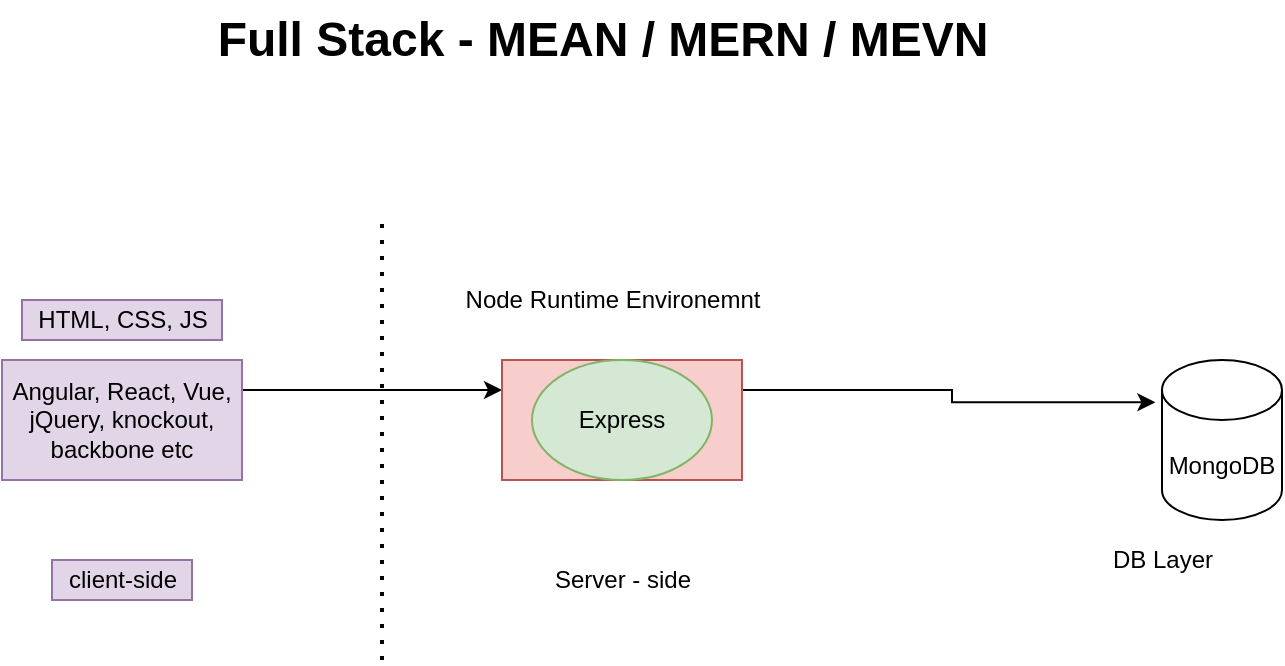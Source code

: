 <mxfile version="16.1.0" type="device" pages="4"><diagram id="4tUiTnThaG1Eezf7IMjV" name="Page-1"><mxGraphModel dx="834" dy="463" grid="1" gridSize="10" guides="1" tooltips="1" connect="1" arrows="1" fold="1" page="1" pageScale="1" pageWidth="850" pageHeight="1100" math="0" shadow="0"><root><mxCell id="0"/><mxCell id="1" parent="0"/><mxCell id="6ukbhnnpOnuMuzgGX5Lr-8" style="edgeStyle=orthogonalEdgeStyle;rounded=0;orthogonalLoop=1;jettySize=auto;html=1;exitX=1;exitY=0.25;exitDx=0;exitDy=0;entryX=0;entryY=0.25;entryDx=0;entryDy=0;" parent="1" source="6ukbhnnpOnuMuzgGX5Lr-1" target="6ukbhnnpOnuMuzgGX5Lr-3" edge="1"><mxGeometry relative="1" as="geometry"/></mxCell><mxCell id="6ukbhnnpOnuMuzgGX5Lr-1" value="Angular, React, Vue, jQuery, knockout, backbone etc" style="rounded=0;whiteSpace=wrap;html=1;fillColor=#e1d5e7;strokeColor=#9673a6;" parent="1" vertex="1"><mxGeometry x="120" y="240" width="120" height="60" as="geometry"/></mxCell><mxCell id="6ukbhnnpOnuMuzgGX5Lr-2" value="client-side" style="text;html=1;align=center;verticalAlign=middle;resizable=0;points=[];autosize=1;strokeColor=#9673a6;fillColor=#e1d5e7;" parent="1" vertex="1"><mxGeometry x="145" y="340" width="70" height="20" as="geometry"/></mxCell><mxCell id="6ukbhnnpOnuMuzgGX5Lr-11" style="edgeStyle=orthogonalEdgeStyle;rounded=0;orthogonalLoop=1;jettySize=auto;html=1;exitX=1;exitY=0.25;exitDx=0;exitDy=0;entryX=-0.055;entryY=0.264;entryDx=0;entryDy=0;entryPerimeter=0;" parent="1" source="6ukbhnnpOnuMuzgGX5Lr-3" target="6ukbhnnpOnuMuzgGX5Lr-5" edge="1"><mxGeometry relative="1" as="geometry"/></mxCell><mxCell id="6ukbhnnpOnuMuzgGX5Lr-3" value="" style="rounded=0;whiteSpace=wrap;html=1;fillColor=#f8cecc;strokeColor=#b85450;" parent="1" vertex="1"><mxGeometry x="370" y="240" width="120" height="60" as="geometry"/></mxCell><mxCell id="6ukbhnnpOnuMuzgGX5Lr-4" value="Server - side" style="text;html=1;align=center;verticalAlign=middle;resizable=0;points=[];autosize=1;strokeColor=none;fillColor=none;" parent="1" vertex="1"><mxGeometry x="390" y="340" width="80" height="20" as="geometry"/></mxCell><mxCell id="6ukbhnnpOnuMuzgGX5Lr-5" value="MongoDB" style="shape=cylinder3;whiteSpace=wrap;html=1;boundedLbl=1;backgroundOutline=1;size=15;" parent="1" vertex="1"><mxGeometry x="700" y="240" width="60" height="80" as="geometry"/></mxCell><mxCell id="6ukbhnnpOnuMuzgGX5Lr-6" value="DB Layer" style="text;html=1;align=center;verticalAlign=middle;resizable=0;points=[];autosize=1;strokeColor=none;fillColor=none;" parent="1" vertex="1"><mxGeometry x="665" y="330" width="70" height="20" as="geometry"/></mxCell><mxCell id="6ukbhnnpOnuMuzgGX5Lr-7" value="HTML, CSS, JS" style="text;html=1;align=center;verticalAlign=middle;resizable=0;points=[];autosize=1;strokeColor=#9673a6;fillColor=#e1d5e7;" parent="1" vertex="1"><mxGeometry x="130" y="210" width="100" height="20" as="geometry"/></mxCell><mxCell id="6ukbhnnpOnuMuzgGX5Lr-9" value="Node Runtime Environemnt" style="text;html=1;align=center;verticalAlign=middle;resizable=0;points=[];autosize=1;strokeColor=none;fillColor=none;" parent="1" vertex="1"><mxGeometry x="345" y="200" width="160" height="20" as="geometry"/></mxCell><mxCell id="6ukbhnnpOnuMuzgGX5Lr-10" value="Express" style="ellipse;whiteSpace=wrap;html=1;fillColor=#d5e8d4;strokeColor=#82b366;" parent="1" vertex="1"><mxGeometry x="385" y="240" width="90" height="60" as="geometry"/></mxCell><mxCell id="6ukbhnnpOnuMuzgGX5Lr-12" value="" style="endArrow=none;dashed=1;html=1;dashPattern=1 3;strokeWidth=2;rounded=0;" parent="1" edge="1"><mxGeometry width="50" height="50" relative="1" as="geometry"><mxPoint x="310" y="390" as="sourcePoint"/><mxPoint x="310" y="170" as="targetPoint"/></mxGeometry></mxCell><mxCell id="6ukbhnnpOnuMuzgGX5Lr-13" value="Full Stack - MEAN / MERN / MEVN" style="text;strokeColor=none;fillColor=none;html=1;fontSize=24;fontStyle=1;verticalAlign=middle;align=center;" parent="1" vertex="1"><mxGeometry x="370" y="60" width="100" height="40" as="geometry"/></mxCell></root></mxGraphModel></diagram><diagram id="3csXzEMiQ7FO7hLf_qb0" name="Page-2"><mxGraphModel dx="1858" dy="559" grid="1" gridSize="10" guides="1" tooltips="1" connect="1" arrows="1" fold="1" page="1" pageScale="1" pageWidth="850" pageHeight="1100" math="0" shadow="0"><root><mxCell id="StqQBRqx3hn1AIzPnx_O-0"/><mxCell id="StqQBRqx3hn1AIzPnx_O-1" parent="StqQBRqx3hn1AIzPnx_O-0"/><mxCell id="StqQBRqx3hn1AIzPnx_O-4" value="" style="edgeStyle=orthogonalEdgeStyle;rounded=0;orthogonalLoop=1;jettySize=auto;html=1;startArrow=none;" edge="1" parent="StqQBRqx3hn1AIzPnx_O-1" source="StqQBRqx3hn1AIzPnx_O-7" target="StqQBRqx3hn1AIzPnx_O-3"><mxGeometry relative="1" as="geometry"/></mxCell><mxCell id="StqQBRqx3hn1AIzPnx_O-2" value="TypeScript" style="rounded=0;whiteSpace=wrap;html=1;" vertex="1" parent="StqQBRqx3hn1AIzPnx_O-1"><mxGeometry x="-750" y="190" width="120" height="60" as="geometry"/></mxCell><mxCell id="StqQBRqx3hn1AIzPnx_O-6" value="" style="edgeStyle=orthogonalEdgeStyle;rounded=0;orthogonalLoop=1;jettySize=auto;html=1;" edge="1" parent="StqQBRqx3hn1AIzPnx_O-1" source="StqQBRqx3hn1AIzPnx_O-3" target="StqQBRqx3hn1AIzPnx_O-5"><mxGeometry relative="1" as="geometry"/></mxCell><mxCell id="StqQBRqx3hn1AIzPnx_O-3" value="JavaScript" style="rounded=0;whiteSpace=wrap;html=1;" vertex="1" parent="StqQBRqx3hn1AIzPnx_O-1"><mxGeometry x="-450" y="190" width="120" height="60" as="geometry"/></mxCell><mxCell id="StqQBRqx3hn1AIzPnx_O-5" value="NRE / Browser" style="ellipse;whiteSpace=wrap;html=1;rounded=0;" vertex="1" parent="StqQBRqx3hn1AIzPnx_O-1"><mxGeometry x="-250" y="190" width="120" height="60" as="geometry"/></mxCell><mxCell id="StqQBRqx3hn1AIzPnx_O-7" value="Transpiler" style="rhombus;whiteSpace=wrap;html=1;" vertex="1" parent="StqQBRqx3hn1AIzPnx_O-1"><mxGeometry x="-580" y="180" width="80" height="80" as="geometry"/></mxCell><mxCell id="StqQBRqx3hn1AIzPnx_O-8" value="" style="edgeStyle=orthogonalEdgeStyle;rounded=0;orthogonalLoop=1;jettySize=auto;html=1;endArrow=none;" edge="1" parent="StqQBRqx3hn1AIzPnx_O-1" source="StqQBRqx3hn1AIzPnx_O-2" target="StqQBRqx3hn1AIzPnx_O-7"><mxGeometry relative="1" as="geometry"><mxPoint x="-630" y="220" as="sourcePoint"/><mxPoint x="-450" y="220" as="targetPoint"/></mxGeometry></mxCell></root></mxGraphModel></diagram><diagram id="oVZw7cVOwnvavsTFItZd" name="Page-3"><mxGraphModel dx="834" dy="463" grid="1" gridSize="10" guides="1" tooltips="1" connect="1" arrows="1" fold="1" page="1" pageScale="1" pageWidth="850" pageHeight="1100" math="0" shadow="0"><root><mxCell id="b1P58Oar0XvLUPjVv4Ah-0"/><mxCell id="b1P58Oar0XvLUPjVv4Ah-1" parent="b1P58Oar0XvLUPjVv4Ah-0"/><mxCell id="b1P58Oar0XvLUPjVv4Ah-2" value="Angular Bootstrap Process" style="text;strokeColor=none;fillColor=none;html=1;fontSize=24;fontStyle=1;verticalAlign=middle;align=center;" vertex="1" parent="b1P58Oar0XvLUPjVv4Ah-1"><mxGeometry x="375" y="80" width="100" height="40" as="geometry"/></mxCell><mxCell id="b1P58Oar0XvLUPjVv4Ah-5" value="" style="edgeStyle=orthogonalEdgeStyle;rounded=0;orthogonalLoop=1;jettySize=auto;html=1;" edge="1" parent="b1P58Oar0XvLUPjVv4Ah-1" source="b1P58Oar0XvLUPjVv4Ah-3" target="b1P58Oar0XvLUPjVv4Ah-4"><mxGeometry relative="1" as="geometry"/></mxCell><mxCell id="b1P58Oar0XvLUPjVv4Ah-3" value="npm run start" style="text;html=1;align=center;verticalAlign=middle;resizable=0;points=[];autosize=1;strokeColor=none;fillColor=none;" vertex="1" parent="b1P58Oar0XvLUPjVv4Ah-1"><mxGeometry x="40" y="180" width="90" height="20" as="geometry"/></mxCell><mxCell id="b1P58Oar0XvLUPjVv4Ah-17" style="edgeStyle=orthogonalEdgeStyle;rounded=0;orthogonalLoop=1;jettySize=auto;html=1;entryX=-0.009;entryY=0.473;entryDx=0;entryDy=0;entryPerimeter=0;" edge="1" parent="b1P58Oar0XvLUPjVv4Ah-1" source="b1P58Oar0XvLUPjVv4Ah-4" target="b1P58Oar0XvLUPjVv4Ah-16"><mxGeometry relative="1" as="geometry"><Array as="points"><mxPoint x="270" y="239"/><mxPoint x="329" y="239"/></Array></mxGeometry></mxCell><mxCell id="b1P58Oar0XvLUPjVv4Ah-4" value="Starts WDS : localhost:4200" style="text;html=1;align=center;verticalAlign=middle;resizable=0;points=[];autosize=1;strokeColor=none;fillColor=none;" vertex="1" parent="b1P58Oar0XvLUPjVv4Ah-1"><mxGeometry x="185" y="180" width="170" height="20" as="geometry"/></mxCell><mxCell id="b1P58Oar0XvLUPjVv4Ah-9" value="" style="edgeStyle=orthogonalEdgeStyle;rounded=0;orthogonalLoop=1;jettySize=auto;html=1;" edge="1" parent="b1P58Oar0XvLUPjVv4Ah-1" source="b1P58Oar0XvLUPjVv4Ah-6" target="b1P58Oar0XvLUPjVv4Ah-8"><mxGeometry relative="1" as="geometry"/></mxCell><mxCell id="b1P58Oar0XvLUPjVv4Ah-6" value="Loads the MAIN.TS file" style="text;html=1;align=center;verticalAlign=middle;resizable=0;points=[];autosize=1;strokeColor=none;fillColor=none;" vertex="1" parent="b1P58Oar0XvLUPjVv4Ah-1"><mxGeometry x="450" y="180" width="140" height="20" as="geometry"/></mxCell><mxCell id="b1P58Oar0XvLUPjVv4Ah-11" value="" style="edgeStyle=orthogonalEdgeStyle;rounded=0;orthogonalLoop=1;jettySize=auto;html=1;" edge="1" parent="b1P58Oar0XvLUPjVv4Ah-1" source="b1P58Oar0XvLUPjVv4Ah-8" target="b1P58Oar0XvLUPjVv4Ah-10"><mxGeometry relative="1" as="geometry"/></mxCell><mxCell id="b1P58Oar0XvLUPjVv4Ah-8" value="Loads the APPMODULE.TS file" style="text;html=1;align=center;verticalAlign=middle;resizable=0;points=[];autosize=1;strokeColor=none;fillColor=none;" vertex="1" parent="b1P58Oar0XvLUPjVv4Ah-1"><mxGeometry x="650" y="180" width="180" height="20" as="geometry"/></mxCell><mxCell id="b1P58Oar0XvLUPjVv4Ah-13" value="" style="edgeStyle=orthogonalEdgeStyle;rounded=0;orthogonalLoop=1;jettySize=auto;html=1;" edge="1" parent="b1P58Oar0XvLUPjVv4Ah-1" source="b1P58Oar0XvLUPjVv4Ah-10" target="b1P58Oar0XvLUPjVv4Ah-12"><mxGeometry relative="1" as="geometry"/></mxCell><mxCell id="b1P58Oar0XvLUPjVv4Ah-10" value="Bootstraps the APPCOMPONENT.TS" style="text;html=1;align=center;verticalAlign=middle;resizable=0;points=[];autosize=1;strokeColor=none;fillColor=none;" vertex="1" parent="b1P58Oar0XvLUPjVv4Ah-1"><mxGeometry x="635" y="280" width="210" height="20" as="geometry"/></mxCell><mxCell id="b1P58Oar0XvLUPjVv4Ah-15" value="" style="edgeStyle=orthogonalEdgeStyle;rounded=0;orthogonalLoop=1;jettySize=auto;html=1;" edge="1" parent="b1P58Oar0XvLUPjVv4Ah-1" source="b1P58Oar0XvLUPjVv4Ah-12" target="b1P58Oar0XvLUPjVv4Ah-14"><mxGeometry relative="1" as="geometry"/></mxCell><mxCell id="b1P58Oar0XvLUPjVv4Ah-12" value="Define the &amp;lt;app-root&amp;gt;" style="text;html=1;align=center;verticalAlign=middle;resizable=0;points=[];autosize=1;strokeColor=none;fillColor=none;" vertex="1" parent="b1P58Oar0XvLUPjVv4Ah-1"><mxGeometry x="385" y="280" width="130" height="20" as="geometry"/></mxCell><mxCell id="b1P58Oar0XvLUPjVv4Ah-14" value="loads the TEMPLATE file" style="text;html=1;align=center;verticalAlign=middle;resizable=0;points=[];autosize=1;strokeColor=none;fillColor=none;" vertex="1" parent="b1P58Oar0XvLUPjVv4Ah-1"><mxGeometry x="165" y="280" width="150" height="20" as="geometry"/></mxCell><mxCell id="b1P58Oar0XvLUPjVv4Ah-18" style="edgeStyle=orthogonalEdgeStyle;rounded=0;orthogonalLoop=1;jettySize=auto;html=1;" edge="1" parent="b1P58Oar0XvLUPjVv4Ah-1" source="b1P58Oar0XvLUPjVv4Ah-16"><mxGeometry relative="1" as="geometry"><mxPoint x="520" y="210" as="targetPoint"/></mxGeometry></mxCell><mxCell id="b1P58Oar0XvLUPjVv4Ah-16" value="loads INDEX.HTML" style="text;html=1;align=center;verticalAlign=middle;resizable=0;points=[];autosize=1;strokeColor=none;fillColor=none;" vertex="1" parent="b1P58Oar0XvLUPjVv4Ah-1"><mxGeometry x="330" y="230" width="120" height="20" as="geometry"/></mxCell><mxCell id="b1P58Oar0XvLUPjVv4Ah-19" value="" style="rounded=0;whiteSpace=wrap;html=1;fillColor=#dae8fc;strokeColor=#6c8ebf;" vertex="1" parent="b1P58Oar0XvLUPjVv4Ah-1"><mxGeometry x="305" y="390" width="235" height="310" as="geometry"/></mxCell><mxCell id="b1P58Oar0XvLUPjVv4Ah-20" value="app-root" style="text;html=1;align=center;verticalAlign=middle;resizable=0;points=[];autosize=1;strokeColor=#82b366;fillColor=#d5e8d4;" vertex="1" parent="b1P58Oar0XvLUPjVv4Ah-1"><mxGeometry x="600" y="430" width="60" height="20" as="geometry"/></mxCell><mxCell id="b1P58Oar0XvLUPjVv4Ah-21" value="index.html" style="text;html=1;align=center;verticalAlign=middle;resizable=0;points=[];autosize=1;strokeColor=#6c8ebf;fillColor=#dae8fc;" vertex="1" parent="b1P58Oar0XvLUPjVv4Ah-1"><mxGeometry x="380" y="360" width="70" height="20" as="geometry"/></mxCell><mxCell id="b1P58Oar0XvLUPjVv4Ah-22" value="" style="rounded=0;whiteSpace=wrap;html=1;fillColor=#d5e8d4;strokeColor=#82b366;" vertex="1" parent="b1P58Oar0XvLUPjVv4Ah-1"><mxGeometry x="330" y="410" width="180" height="170" as="geometry"/></mxCell><mxCell id="b1P58Oar0XvLUPjVv4Ah-23" value="" style="rounded=0;whiteSpace=wrap;html=1;fillColor=#ffe6cc;strokeColor=#d79b00;" vertex="1" parent="b1P58Oar0XvLUPjVv4Ah-1"><mxGeometry x="340" y="420" width="160" height="70" as="geometry"/></mxCell><mxCell id="b1P58Oar0XvLUPjVv4Ah-24" value="app-users" style="text;html=1;align=center;verticalAlign=middle;resizable=0;points=[];autosize=1;strokeColor=#d79b00;fillColor=#ffe6cc;" vertex="1" parent="b1P58Oar0XvLUPjVv4Ah-1"><mxGeometry x="595" y="470" width="70" height="20" as="geometry"/></mxCell><mxCell id="b1P58Oar0XvLUPjVv4Ah-25" value="" style="rounded=0;whiteSpace=wrap;html=1;fillColor=#e1d5e7;strokeColor=#9673a6;" vertex="1" parent="b1P58Oar0XvLUPjVv4Ah-1"><mxGeometry x="425" y="425" width="70" height="55" as="geometry"/></mxCell><mxCell id="b1P58Oar0XvLUPjVv4Ah-26" value="app-login" style="text;html=1;align=center;verticalAlign=middle;resizable=0;points=[];autosize=1;strokeColor=#9673a6;fillColor=#e1d5e7;" vertex="1" parent="b1P58Oar0XvLUPjVv4Ah-1"><mxGeometry x="595" y="520" width="70" height="20" as="geometry"/></mxCell><mxCell id="b1P58Oar0XvLUPjVv4Ah-27" value="" style="rounded=0;whiteSpace=wrap;html=1;fillColor=#f8cecc;strokeColor=#b85450;" vertex="1" parent="b1P58Oar0XvLUPjVv4Ah-1"><mxGeometry x="350" y="425" width="70" height="60" as="geometry"/></mxCell><mxCell id="b1P58Oar0XvLUPjVv4Ah-28" value="app-user-image" style="text;html=1;align=center;verticalAlign=middle;resizable=0;points=[];autosize=1;strokeColor=#b85450;fillColor=#f8cecc;" vertex="1" parent="b1P58Oar0XvLUPjVv4Ah-1"><mxGeometry x="580" y="560" width="100" height="20" as="geometry"/></mxCell><mxCell id="b1P58Oar0XvLUPjVv4Ah-29" value="" style="rounded=0;whiteSpace=wrap;html=1;fillColor=#f5f5f5;fontColor=#333333;strokeColor=#666666;" vertex="1" parent="b1P58Oar0XvLUPjVv4Ah-1"><mxGeometry x="330" y="600" width="180" height="60" as="geometry"/></mxCell><mxCell id="b1P58Oar0XvLUPjVv4Ah-30" value="app-new-root" style="text;html=1;align=center;verticalAlign=middle;resizable=0;points=[];autosize=1;strokeColor=#666666;fillColor=#f5f5f5;fontColor=#333333;" vertex="1" parent="b1P58Oar0XvLUPjVv4Ah-1"><mxGeometry x="585" y="600" width="90" height="20" as="geometry"/></mxCell></root></mxGraphModel></diagram><diagram id="OajP1W3U72vQMnIO_qx6" name="Page-4"><mxGraphModel dx="691" dy="383" grid="1" gridSize="10" guides="1" tooltips="1" connect="1" arrows="1" fold="1" page="1" pageScale="1" pageWidth="850" pageHeight="1100" math="0" shadow="0"><root><mxCell id="cZ_d-aNj6ZdKNI-Lghp7-0"/><mxCell id="cZ_d-aNj6ZdKNI-Lghp7-1" parent="cZ_d-aNj6ZdKNI-Lghp7-0"/><mxCell id="cZ_d-aNj6ZdKNI-Lghp7-2" value="Binding" style="text;strokeColor=none;fillColor=none;html=1;fontSize=24;fontStyle=1;verticalAlign=middle;align=center;" vertex="1" parent="cZ_d-aNj6ZdKNI-Lghp7-1"><mxGeometry x="375" y="40" width="100" height="40" as="geometry"/></mxCell><mxCell id="cZ_d-aNj6ZdKNI-Lghp7-6" style="edgeStyle=orthogonalEdgeStyle;rounded=0;orthogonalLoop=1;jettySize=auto;html=1;exitX=0.5;exitY=0;exitDx=0;exitDy=0;entryX=0.5;entryY=0;entryDx=0;entryDy=0;" edge="1" parent="cZ_d-aNj6ZdKNI-Lghp7-1" source="cZ_d-aNj6ZdKNI-Lghp7-3" target="cZ_d-aNj6ZdKNI-Lghp7-4"><mxGeometry relative="1" as="geometry"><Array as="points"><mxPoint x="250" y="140"/><mxPoint x="570" y="140"/></Array></mxGeometry></mxCell><mxCell id="cZ_d-aNj6ZdKNI-Lghp7-3" value="Component Class" style="rounded=0;whiteSpace=wrap;html=1;" vertex="1" parent="cZ_d-aNj6ZdKNI-Lghp7-1"><mxGeometry x="190" y="190" width="120" height="60" as="geometry"/></mxCell><mxCell id="cZ_d-aNj6ZdKNI-Lghp7-9" style="edgeStyle=orthogonalEdgeStyle;rounded=0;orthogonalLoop=1;jettySize=auto;html=1;exitX=0.5;exitY=1;exitDx=0;exitDy=0;entryX=0.5;entryY=1;entryDx=0;entryDy=0;" edge="1" parent="cZ_d-aNj6ZdKNI-Lghp7-1" source="cZ_d-aNj6ZdKNI-Lghp7-4" target="cZ_d-aNj6ZdKNI-Lghp7-3"><mxGeometry relative="1" as="geometry"><Array as="points"><mxPoint x="570" y="300"/><mxPoint x="250" y="300"/></Array></mxGeometry></mxCell><mxCell id="cZ_d-aNj6ZdKNI-Lghp7-4" value="Component Template" style="rounded=0;whiteSpace=wrap;html=1;" vertex="1" parent="cZ_d-aNj6ZdKNI-Lghp7-1"><mxGeometry x="510" y="190" width="120" height="60" as="geometry"/></mxCell><mxCell id="cZ_d-aNj6ZdKNI-Lghp7-5" value="Model" style="text;html=1;align=center;verticalAlign=middle;resizable=0;points=[];autosize=1;strokeColor=none;fillColor=none;" vertex="1" parent="cZ_d-aNj6ZdKNI-Lghp7-1"><mxGeometry x="95" y="210" width="50" height="20" as="geometry"/></mxCell><mxCell id="cZ_d-aNj6ZdKNI-Lghp7-7" value="[ Property Binding ]" style="text;html=1;align=center;verticalAlign=middle;resizable=0;points=[];autosize=1;strokeColor=none;fillColor=none;" vertex="1" parent="cZ_d-aNj6ZdKNI-Lghp7-1"><mxGeometry x="340" y="150" width="120" height="20" as="geometry"/></mxCell><mxCell id="cZ_d-aNj6ZdKNI-Lghp7-8" value="{{ Angular Expression }}&amp;nbsp;" style="text;html=1;align=center;verticalAlign=middle;resizable=0;points=[];autosize=1;strokeColor=none;fillColor=none;" vertex="1" parent="cZ_d-aNj6ZdKNI-Lghp7-1"><mxGeometry x="325" y="170" width="150" height="20" as="geometry"/></mxCell><mxCell id="cZ_d-aNj6ZdKNI-Lghp7-10" value="( Event Binding )" style="text;html=1;align=center;verticalAlign=middle;resizable=0;points=[];autosize=1;strokeColor=none;fillColor=none;" vertex="1" parent="cZ_d-aNj6ZdKNI-Lghp7-1"><mxGeometry x="340" y="270" width="100" height="20" as="geometry"/></mxCell></root></mxGraphModel></diagram></mxfile>